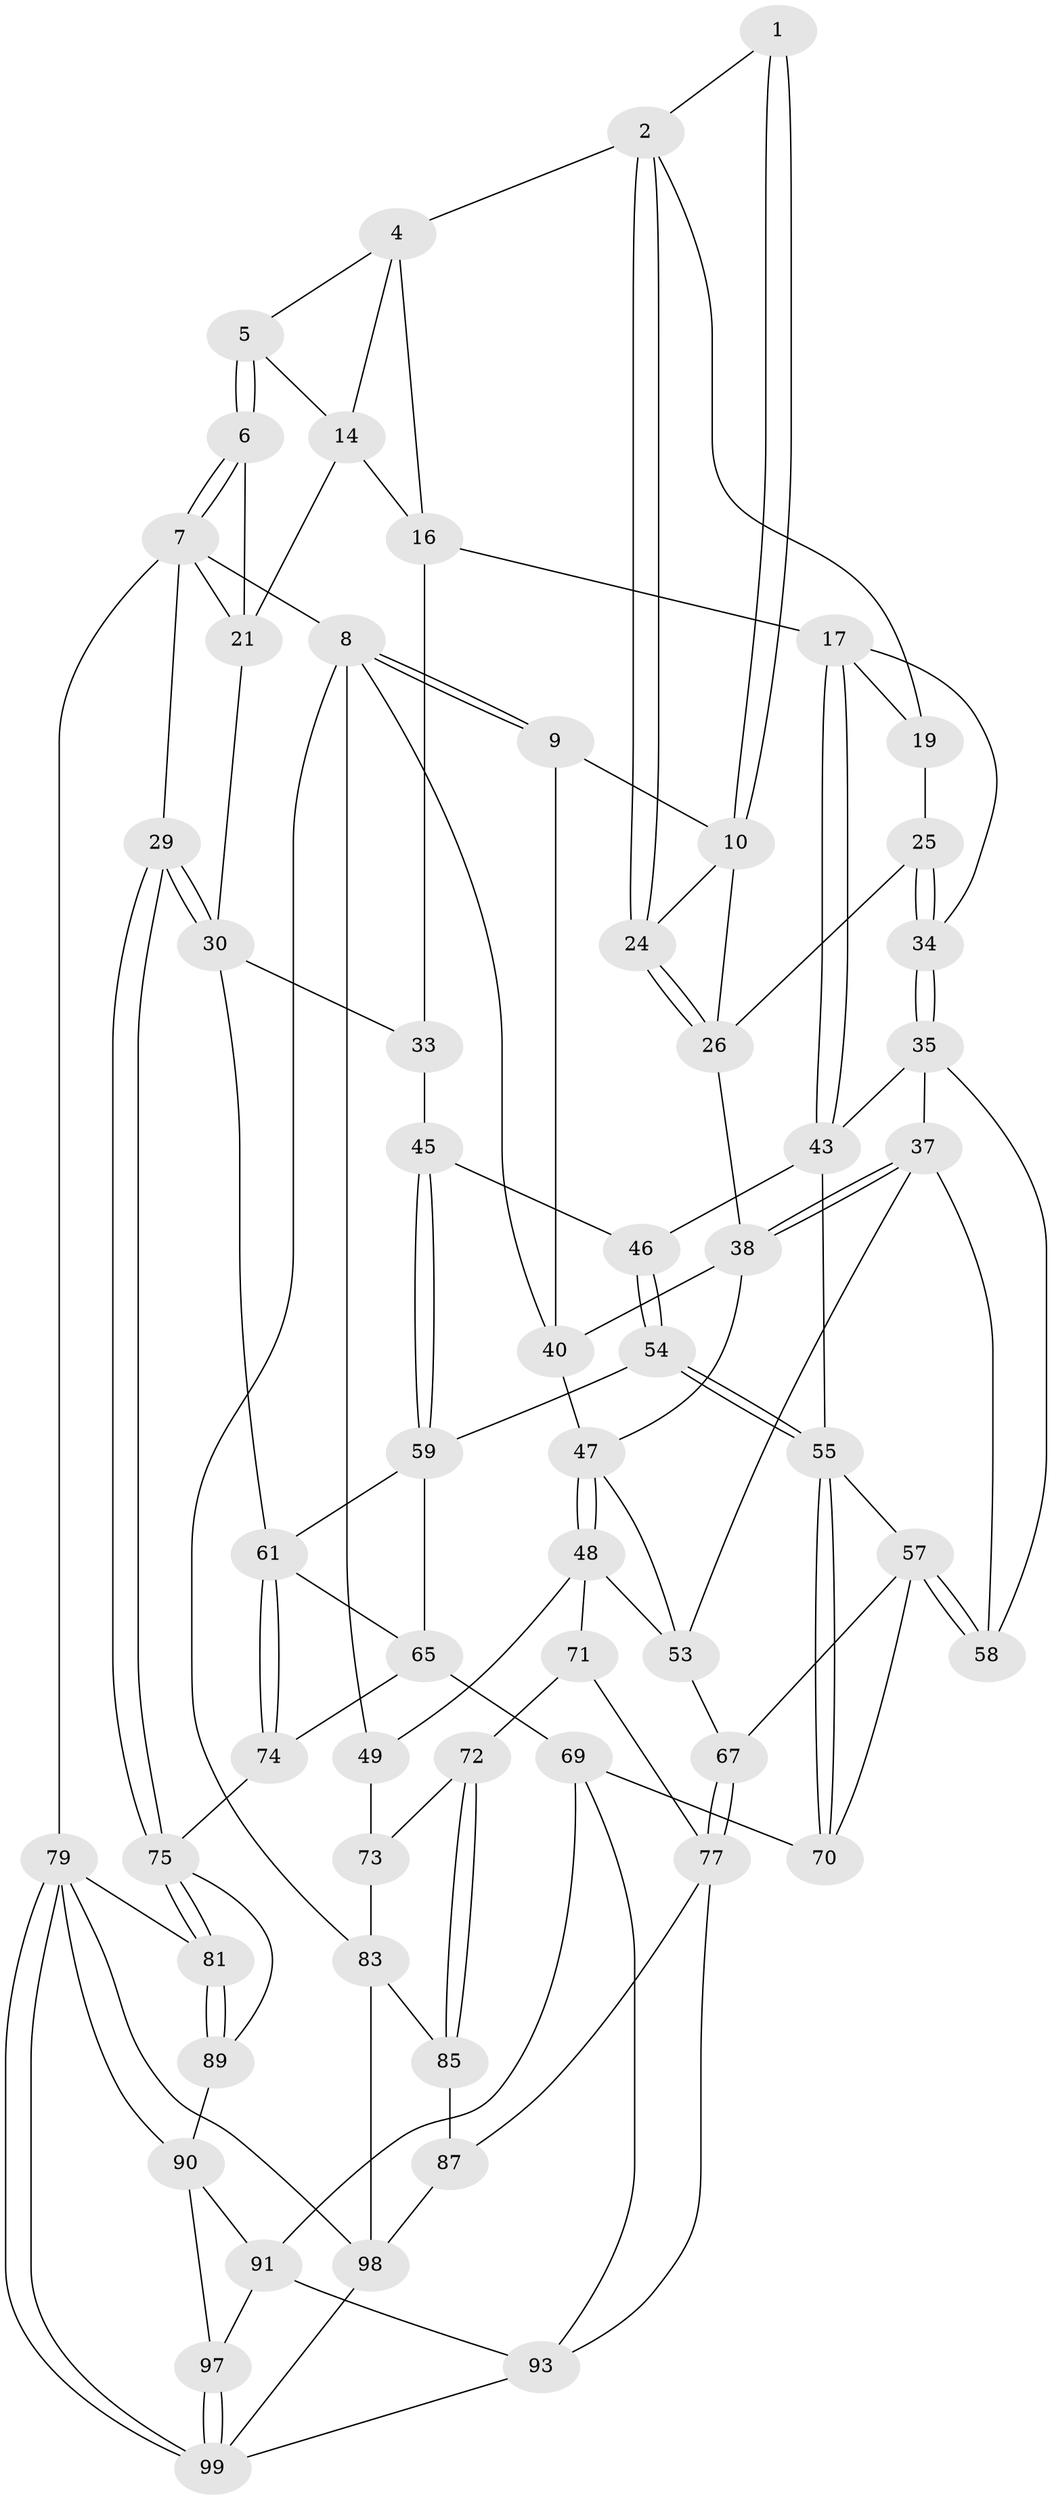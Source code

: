 // Generated by graph-tools (version 1.1) at 2025/52/02/27/25 19:52:41]
// undirected, 60 vertices, 133 edges
graph export_dot {
graph [start="1"]
  node [color=gray90,style=filled];
  1 [pos="+0.28659878284458656+0"];
  2 [pos="+0.45810707793528116+0",super="+3"];
  4 [pos="+0.6311591315036841+0",super="+15"];
  5 [pos="+0.8186956536717146+0",super="+13"];
  6 [pos="+1+0",super="+20"];
  7 [pos="+1+0",super="+27"];
  8 [pos="+0+0",super="+39"];
  9 [pos="+0.21779495624805656+0",super="+12"];
  10 [pos="+0.24896849764330872+0.15672831512283977",super="+11"];
  14 [pos="+0.8332728791170642+0.14180500662709683",super="+23"];
  16 [pos="+0.7315639104358089+0.18524476412530735",super="+32"];
  17 [pos="+0.6995214584734036+0.21424305159564216",super="+18"];
  19 [pos="+0.6352210282928786+0.15200592225992232"];
  21 [pos="+0.9755330860994053+0.15093727493662853",super="+22"];
  24 [pos="+0.44552100955200485+0"];
  25 [pos="+0.5041776663885766+0.1620107959153423"];
  26 [pos="+0.45080483946253935+0.06000529110948228",super="+28"];
  29 [pos="+1+0.42792792464787505"];
  30 [pos="+1+0.39804345502121774",super="+31"];
  33 [pos="+0.8891447974143658+0.33001541174220206"];
  34 [pos="+0.5161211130442114+0.20504019445870764"];
  35 [pos="+0.5104066886348191+0.3030027568352844",super="+36"];
  37 [pos="+0.39510336789506767+0.32343051940601564",super="+52"];
  38 [pos="+0.3338114083882738+0.2725720786028018",super="+41"];
  40 [pos="+0.10137814120563712+0.21430665610171729",super="+42"];
  43 [pos="+0.6959289864431181+0.24111145803922748",super="+44"];
  45 [pos="+0.8150265487237927+0.35397098141249733"];
  46 [pos="+0.7209265949479212+0.3029530472296107"];
  47 [pos="+0.1241071420124113+0.3739338456496662",super="+51"];
  48 [pos="+0.07783075654434582+0.43087961792467283",super="+64"];
  49 [pos="+0+0.42681776492839574",super="+50"];
  53 [pos="+0.29911624454468105+0.486116387324134",super="+63"];
  54 [pos="+0.6257643466321012+0.41693393763413794"];
  55 [pos="+0.6257183997102201+0.4169506765853521",super="+56"];
  57 [pos="+0.4820255119354577+0.4944040528291373",super="+66"];
  58 [pos="+0.4672113120824925+0.459339144551121"];
  59 [pos="+0.7818552941942658+0.41432030747587456",super="+60"];
  61 [pos="+0.8598321131035763+0.5075551512821421",super="+62"];
  65 [pos="+0.7351848428402306+0.5846042305704396",super="+68"];
  67 [pos="+0.38364517086256383+0.6869632478804734"];
  69 [pos="+0.6980911369890931+0.630540806987592",super="+92"];
  70 [pos="+0.6468194966199855+0.6116851205253051"];
  71 [pos="+0.10371809411958308+0.5601477626615021"];
  72 [pos="+0.06631025498378262+0.5870445989630041"];
  73 [pos="+0.027373262831717905+0.5821410460203706",super="+82"];
  74 [pos="+0.8839516770928921+0.5868444982837812"];
  75 [pos="+1+0.447947571614776",super="+76"];
  77 [pos="+0.35665904743311+0.7425526583154392",super="+78"];
  79 [pos="+1+1",super="+80"];
  81 [pos="+1+1"];
  83 [pos="+0+0.7202474896987002",super="+84"];
  85 [pos="+0.05833558132393911+0.6352249917117927",super="+86"];
  87 [pos="+0.14717998940474256+0.7869122445053675",super="+88"];
  89 [pos="+0.9198744884900698+0.6571993885528453"];
  90 [pos="+0.8188792236526631+0.7379826910172175",super="+96"];
  91 [pos="+0.775919396016542+0.7288440920769496",super="+95"];
  93 [pos="+0.572539426775095+0.8932643161896308",super="+94"];
  97 [pos="+0.7620841416326681+0.8889893217274003"];
  98 [pos="+0.12650487889018308+0.8069737807476209",super="+101"];
  99 [pos="+0.7438415200911939+1",super="+100"];
  1 -- 2;
  1 -- 10;
  1 -- 10;
  2 -- 24;
  2 -- 24;
  2 -- 19;
  2 -- 4;
  4 -- 5;
  4 -- 16;
  4 -- 14;
  5 -- 6 [weight=2];
  5 -- 6;
  5 -- 14;
  6 -- 7;
  6 -- 7;
  6 -- 21;
  7 -- 8;
  7 -- 79;
  7 -- 29;
  7 -- 21;
  8 -- 9;
  8 -- 9;
  8 -- 83;
  8 -- 49;
  8 -- 40;
  9 -- 40;
  9 -- 10;
  10 -- 24;
  10 -- 26;
  14 -- 16;
  14 -- 21;
  16 -- 17;
  16 -- 33;
  17 -- 43;
  17 -- 43;
  17 -- 34;
  17 -- 19;
  19 -- 25;
  21 -- 30;
  24 -- 26;
  24 -- 26;
  25 -- 26;
  25 -- 34;
  25 -- 34;
  26 -- 38;
  29 -- 30;
  29 -- 30;
  29 -- 75;
  29 -- 75;
  30 -- 61;
  30 -- 33;
  33 -- 45;
  34 -- 35;
  34 -- 35;
  35 -- 58;
  35 -- 37;
  35 -- 43;
  37 -- 38;
  37 -- 38;
  37 -- 58;
  37 -- 53;
  38 -- 47;
  38 -- 40;
  40 -- 47;
  43 -- 46;
  43 -- 55;
  45 -- 46;
  45 -- 59;
  45 -- 59;
  46 -- 54;
  46 -- 54;
  47 -- 48;
  47 -- 48;
  47 -- 53;
  48 -- 49;
  48 -- 71;
  48 -- 53;
  49 -- 73 [weight=2];
  53 -- 67;
  54 -- 55;
  54 -- 55;
  54 -- 59;
  55 -- 70;
  55 -- 70;
  55 -- 57;
  57 -- 58;
  57 -- 58;
  57 -- 67;
  57 -- 70;
  59 -- 65;
  59 -- 61;
  61 -- 74;
  61 -- 74;
  61 -- 65;
  65 -- 74;
  65 -- 69;
  67 -- 77;
  67 -- 77;
  69 -- 70;
  69 -- 91;
  69 -- 93;
  71 -- 72;
  71 -- 77;
  72 -- 73;
  72 -- 85;
  72 -- 85;
  73 -- 83;
  74 -- 75;
  75 -- 81;
  75 -- 81;
  75 -- 89;
  77 -- 93;
  77 -- 87;
  79 -- 99;
  79 -- 99;
  79 -- 81;
  79 -- 90;
  79 -- 98;
  81 -- 89;
  81 -- 89;
  83 -- 85;
  83 -- 98 [weight=2];
  85 -- 87 [weight=2];
  87 -- 98;
  89 -- 90;
  90 -- 91;
  90 -- 97;
  91 -- 97;
  91 -- 93;
  93 -- 99;
  97 -- 99;
  97 -- 99;
  98 -- 99;
}
